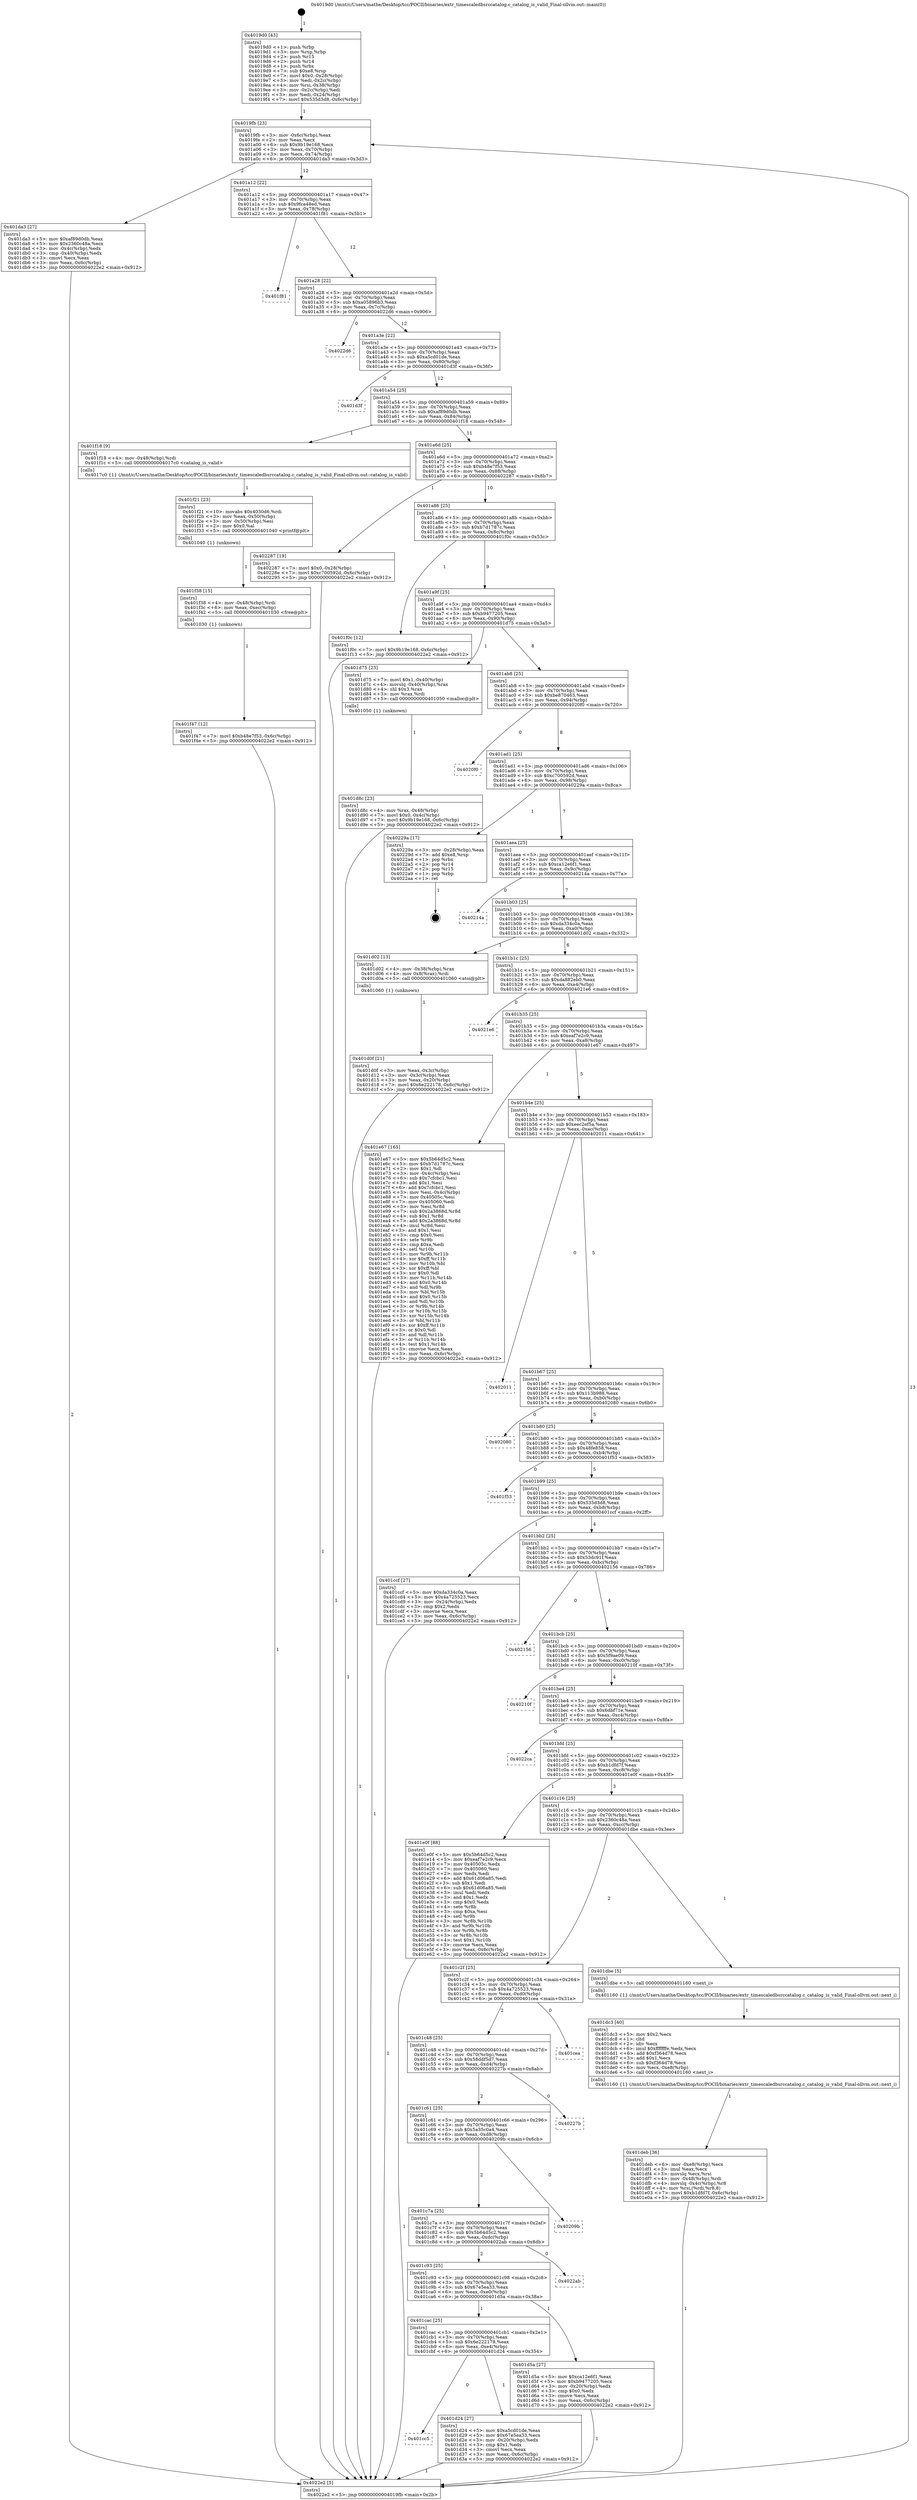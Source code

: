 digraph "0x4019d0" {
  label = "0x4019d0 (/mnt/c/Users/mathe/Desktop/tcc/POCII/binaries/extr_timescaledbsrccatalog.c_catalog_is_valid_Final-ollvm.out::main(0))"
  labelloc = "t"
  node[shape=record]

  Entry [label="",width=0.3,height=0.3,shape=circle,fillcolor=black,style=filled]
  "0x4019fb" [label="{
     0x4019fb [23]\l
     | [instrs]\l
     &nbsp;&nbsp;0x4019fb \<+3\>: mov -0x6c(%rbp),%eax\l
     &nbsp;&nbsp;0x4019fe \<+2\>: mov %eax,%ecx\l
     &nbsp;&nbsp;0x401a00 \<+6\>: sub $0x9b19e168,%ecx\l
     &nbsp;&nbsp;0x401a06 \<+3\>: mov %eax,-0x70(%rbp)\l
     &nbsp;&nbsp;0x401a09 \<+3\>: mov %ecx,-0x74(%rbp)\l
     &nbsp;&nbsp;0x401a0c \<+6\>: je 0000000000401da3 \<main+0x3d3\>\l
  }"]
  "0x401da3" [label="{
     0x401da3 [27]\l
     | [instrs]\l
     &nbsp;&nbsp;0x401da3 \<+5\>: mov $0xaf89d0db,%eax\l
     &nbsp;&nbsp;0x401da8 \<+5\>: mov $0x2360c48a,%ecx\l
     &nbsp;&nbsp;0x401dad \<+3\>: mov -0x4c(%rbp),%edx\l
     &nbsp;&nbsp;0x401db0 \<+3\>: cmp -0x40(%rbp),%edx\l
     &nbsp;&nbsp;0x401db3 \<+3\>: cmovl %ecx,%eax\l
     &nbsp;&nbsp;0x401db6 \<+3\>: mov %eax,-0x6c(%rbp)\l
     &nbsp;&nbsp;0x401db9 \<+5\>: jmp 00000000004022e2 \<main+0x912\>\l
  }"]
  "0x401a12" [label="{
     0x401a12 [22]\l
     | [instrs]\l
     &nbsp;&nbsp;0x401a12 \<+5\>: jmp 0000000000401a17 \<main+0x47\>\l
     &nbsp;&nbsp;0x401a17 \<+3\>: mov -0x70(%rbp),%eax\l
     &nbsp;&nbsp;0x401a1a \<+5\>: sub $0x9fca48ed,%eax\l
     &nbsp;&nbsp;0x401a1f \<+3\>: mov %eax,-0x78(%rbp)\l
     &nbsp;&nbsp;0x401a22 \<+6\>: je 0000000000401f81 \<main+0x5b1\>\l
  }"]
  Exit [label="",width=0.3,height=0.3,shape=circle,fillcolor=black,style=filled,peripheries=2]
  "0x401f81" [label="{
     0x401f81\l
  }", style=dashed]
  "0x401a28" [label="{
     0x401a28 [22]\l
     | [instrs]\l
     &nbsp;&nbsp;0x401a28 \<+5\>: jmp 0000000000401a2d \<main+0x5d\>\l
     &nbsp;&nbsp;0x401a2d \<+3\>: mov -0x70(%rbp),%eax\l
     &nbsp;&nbsp;0x401a30 \<+5\>: sub $0xa05896b3,%eax\l
     &nbsp;&nbsp;0x401a35 \<+3\>: mov %eax,-0x7c(%rbp)\l
     &nbsp;&nbsp;0x401a38 \<+6\>: je 00000000004022d6 \<main+0x906\>\l
  }"]
  "0x401f47" [label="{
     0x401f47 [12]\l
     | [instrs]\l
     &nbsp;&nbsp;0x401f47 \<+7\>: movl $0xb48e7f53,-0x6c(%rbp)\l
     &nbsp;&nbsp;0x401f4e \<+5\>: jmp 00000000004022e2 \<main+0x912\>\l
  }"]
  "0x4022d6" [label="{
     0x4022d6\l
  }", style=dashed]
  "0x401a3e" [label="{
     0x401a3e [22]\l
     | [instrs]\l
     &nbsp;&nbsp;0x401a3e \<+5\>: jmp 0000000000401a43 \<main+0x73\>\l
     &nbsp;&nbsp;0x401a43 \<+3\>: mov -0x70(%rbp),%eax\l
     &nbsp;&nbsp;0x401a46 \<+5\>: sub $0xa5cd01de,%eax\l
     &nbsp;&nbsp;0x401a4b \<+3\>: mov %eax,-0x80(%rbp)\l
     &nbsp;&nbsp;0x401a4e \<+6\>: je 0000000000401d3f \<main+0x36f\>\l
  }"]
  "0x401f38" [label="{
     0x401f38 [15]\l
     | [instrs]\l
     &nbsp;&nbsp;0x401f38 \<+4\>: mov -0x48(%rbp),%rdi\l
     &nbsp;&nbsp;0x401f3c \<+6\>: mov %eax,-0xec(%rbp)\l
     &nbsp;&nbsp;0x401f42 \<+5\>: call 0000000000401030 \<free@plt\>\l
     | [calls]\l
     &nbsp;&nbsp;0x401030 \{1\} (unknown)\l
  }"]
  "0x401d3f" [label="{
     0x401d3f\l
  }", style=dashed]
  "0x401a54" [label="{
     0x401a54 [25]\l
     | [instrs]\l
     &nbsp;&nbsp;0x401a54 \<+5\>: jmp 0000000000401a59 \<main+0x89\>\l
     &nbsp;&nbsp;0x401a59 \<+3\>: mov -0x70(%rbp),%eax\l
     &nbsp;&nbsp;0x401a5c \<+5\>: sub $0xaf89d0db,%eax\l
     &nbsp;&nbsp;0x401a61 \<+6\>: mov %eax,-0x84(%rbp)\l
     &nbsp;&nbsp;0x401a67 \<+6\>: je 0000000000401f18 \<main+0x548\>\l
  }"]
  "0x401f21" [label="{
     0x401f21 [23]\l
     | [instrs]\l
     &nbsp;&nbsp;0x401f21 \<+10\>: movabs $0x4030d6,%rdi\l
     &nbsp;&nbsp;0x401f2b \<+3\>: mov %eax,-0x50(%rbp)\l
     &nbsp;&nbsp;0x401f2e \<+3\>: mov -0x50(%rbp),%esi\l
     &nbsp;&nbsp;0x401f31 \<+2\>: mov $0x0,%al\l
     &nbsp;&nbsp;0x401f33 \<+5\>: call 0000000000401040 \<printf@plt\>\l
     | [calls]\l
     &nbsp;&nbsp;0x401040 \{1\} (unknown)\l
  }"]
  "0x401f18" [label="{
     0x401f18 [9]\l
     | [instrs]\l
     &nbsp;&nbsp;0x401f18 \<+4\>: mov -0x48(%rbp),%rdi\l
     &nbsp;&nbsp;0x401f1c \<+5\>: call 00000000004017c0 \<catalog_is_valid\>\l
     | [calls]\l
     &nbsp;&nbsp;0x4017c0 \{1\} (/mnt/c/Users/mathe/Desktop/tcc/POCII/binaries/extr_timescaledbsrccatalog.c_catalog_is_valid_Final-ollvm.out::catalog_is_valid)\l
  }"]
  "0x401a6d" [label="{
     0x401a6d [25]\l
     | [instrs]\l
     &nbsp;&nbsp;0x401a6d \<+5\>: jmp 0000000000401a72 \<main+0xa2\>\l
     &nbsp;&nbsp;0x401a72 \<+3\>: mov -0x70(%rbp),%eax\l
     &nbsp;&nbsp;0x401a75 \<+5\>: sub $0xb48e7f53,%eax\l
     &nbsp;&nbsp;0x401a7a \<+6\>: mov %eax,-0x88(%rbp)\l
     &nbsp;&nbsp;0x401a80 \<+6\>: je 0000000000402287 \<main+0x8b7\>\l
  }"]
  "0x401deb" [label="{
     0x401deb [36]\l
     | [instrs]\l
     &nbsp;&nbsp;0x401deb \<+6\>: mov -0xe8(%rbp),%ecx\l
     &nbsp;&nbsp;0x401df1 \<+3\>: imul %eax,%ecx\l
     &nbsp;&nbsp;0x401df4 \<+3\>: movslq %ecx,%rsi\l
     &nbsp;&nbsp;0x401df7 \<+4\>: mov -0x48(%rbp),%rdi\l
     &nbsp;&nbsp;0x401dfb \<+4\>: movslq -0x4c(%rbp),%r8\l
     &nbsp;&nbsp;0x401dff \<+4\>: mov %rsi,(%rdi,%r8,8)\l
     &nbsp;&nbsp;0x401e03 \<+7\>: movl $0xb1dfd7f,-0x6c(%rbp)\l
     &nbsp;&nbsp;0x401e0a \<+5\>: jmp 00000000004022e2 \<main+0x912\>\l
  }"]
  "0x402287" [label="{
     0x402287 [19]\l
     | [instrs]\l
     &nbsp;&nbsp;0x402287 \<+7\>: movl $0x0,-0x28(%rbp)\l
     &nbsp;&nbsp;0x40228e \<+7\>: movl $0xc700592d,-0x6c(%rbp)\l
     &nbsp;&nbsp;0x402295 \<+5\>: jmp 00000000004022e2 \<main+0x912\>\l
  }"]
  "0x401a86" [label="{
     0x401a86 [25]\l
     | [instrs]\l
     &nbsp;&nbsp;0x401a86 \<+5\>: jmp 0000000000401a8b \<main+0xbb\>\l
     &nbsp;&nbsp;0x401a8b \<+3\>: mov -0x70(%rbp),%eax\l
     &nbsp;&nbsp;0x401a8e \<+5\>: sub $0xb7d1787c,%eax\l
     &nbsp;&nbsp;0x401a93 \<+6\>: mov %eax,-0x8c(%rbp)\l
     &nbsp;&nbsp;0x401a99 \<+6\>: je 0000000000401f0c \<main+0x53c\>\l
  }"]
  "0x401dc3" [label="{
     0x401dc3 [40]\l
     | [instrs]\l
     &nbsp;&nbsp;0x401dc3 \<+5\>: mov $0x2,%ecx\l
     &nbsp;&nbsp;0x401dc8 \<+1\>: cltd\l
     &nbsp;&nbsp;0x401dc9 \<+2\>: idiv %ecx\l
     &nbsp;&nbsp;0x401dcb \<+6\>: imul $0xfffffffe,%edx,%ecx\l
     &nbsp;&nbsp;0x401dd1 \<+6\>: add $0xf364d78,%ecx\l
     &nbsp;&nbsp;0x401dd7 \<+3\>: add $0x1,%ecx\l
     &nbsp;&nbsp;0x401dda \<+6\>: sub $0xf364d78,%ecx\l
     &nbsp;&nbsp;0x401de0 \<+6\>: mov %ecx,-0xe8(%rbp)\l
     &nbsp;&nbsp;0x401de6 \<+5\>: call 0000000000401160 \<next_i\>\l
     | [calls]\l
     &nbsp;&nbsp;0x401160 \{1\} (/mnt/c/Users/mathe/Desktop/tcc/POCII/binaries/extr_timescaledbsrccatalog.c_catalog_is_valid_Final-ollvm.out::next_i)\l
  }"]
  "0x401f0c" [label="{
     0x401f0c [12]\l
     | [instrs]\l
     &nbsp;&nbsp;0x401f0c \<+7\>: movl $0x9b19e168,-0x6c(%rbp)\l
     &nbsp;&nbsp;0x401f13 \<+5\>: jmp 00000000004022e2 \<main+0x912\>\l
  }"]
  "0x401a9f" [label="{
     0x401a9f [25]\l
     | [instrs]\l
     &nbsp;&nbsp;0x401a9f \<+5\>: jmp 0000000000401aa4 \<main+0xd4\>\l
     &nbsp;&nbsp;0x401aa4 \<+3\>: mov -0x70(%rbp),%eax\l
     &nbsp;&nbsp;0x401aa7 \<+5\>: sub $0xb9477205,%eax\l
     &nbsp;&nbsp;0x401aac \<+6\>: mov %eax,-0x90(%rbp)\l
     &nbsp;&nbsp;0x401ab2 \<+6\>: je 0000000000401d75 \<main+0x3a5\>\l
  }"]
  "0x401d8c" [label="{
     0x401d8c [23]\l
     | [instrs]\l
     &nbsp;&nbsp;0x401d8c \<+4\>: mov %rax,-0x48(%rbp)\l
     &nbsp;&nbsp;0x401d90 \<+7\>: movl $0x0,-0x4c(%rbp)\l
     &nbsp;&nbsp;0x401d97 \<+7\>: movl $0x9b19e168,-0x6c(%rbp)\l
     &nbsp;&nbsp;0x401d9e \<+5\>: jmp 00000000004022e2 \<main+0x912\>\l
  }"]
  "0x401d75" [label="{
     0x401d75 [23]\l
     | [instrs]\l
     &nbsp;&nbsp;0x401d75 \<+7\>: movl $0x1,-0x40(%rbp)\l
     &nbsp;&nbsp;0x401d7c \<+4\>: movslq -0x40(%rbp),%rax\l
     &nbsp;&nbsp;0x401d80 \<+4\>: shl $0x3,%rax\l
     &nbsp;&nbsp;0x401d84 \<+3\>: mov %rax,%rdi\l
     &nbsp;&nbsp;0x401d87 \<+5\>: call 0000000000401050 \<malloc@plt\>\l
     | [calls]\l
     &nbsp;&nbsp;0x401050 \{1\} (unknown)\l
  }"]
  "0x401ab8" [label="{
     0x401ab8 [25]\l
     | [instrs]\l
     &nbsp;&nbsp;0x401ab8 \<+5\>: jmp 0000000000401abd \<main+0xed\>\l
     &nbsp;&nbsp;0x401abd \<+3\>: mov -0x70(%rbp),%eax\l
     &nbsp;&nbsp;0x401ac0 \<+5\>: sub $0xbe870463,%eax\l
     &nbsp;&nbsp;0x401ac5 \<+6\>: mov %eax,-0x94(%rbp)\l
     &nbsp;&nbsp;0x401acb \<+6\>: je 00000000004020f0 \<main+0x720\>\l
  }"]
  "0x401cc5" [label="{
     0x401cc5\l
  }", style=dashed]
  "0x4020f0" [label="{
     0x4020f0\l
  }", style=dashed]
  "0x401ad1" [label="{
     0x401ad1 [25]\l
     | [instrs]\l
     &nbsp;&nbsp;0x401ad1 \<+5\>: jmp 0000000000401ad6 \<main+0x106\>\l
     &nbsp;&nbsp;0x401ad6 \<+3\>: mov -0x70(%rbp),%eax\l
     &nbsp;&nbsp;0x401ad9 \<+5\>: sub $0xc700592d,%eax\l
     &nbsp;&nbsp;0x401ade \<+6\>: mov %eax,-0x98(%rbp)\l
     &nbsp;&nbsp;0x401ae4 \<+6\>: je 000000000040229a \<main+0x8ca\>\l
  }"]
  "0x401d24" [label="{
     0x401d24 [27]\l
     | [instrs]\l
     &nbsp;&nbsp;0x401d24 \<+5\>: mov $0xa5cd01de,%eax\l
     &nbsp;&nbsp;0x401d29 \<+5\>: mov $0x67e5ea33,%ecx\l
     &nbsp;&nbsp;0x401d2e \<+3\>: mov -0x20(%rbp),%edx\l
     &nbsp;&nbsp;0x401d31 \<+3\>: cmp $0x1,%edx\l
     &nbsp;&nbsp;0x401d34 \<+3\>: cmovl %ecx,%eax\l
     &nbsp;&nbsp;0x401d37 \<+3\>: mov %eax,-0x6c(%rbp)\l
     &nbsp;&nbsp;0x401d3a \<+5\>: jmp 00000000004022e2 \<main+0x912\>\l
  }"]
  "0x40229a" [label="{
     0x40229a [17]\l
     | [instrs]\l
     &nbsp;&nbsp;0x40229a \<+3\>: mov -0x28(%rbp),%eax\l
     &nbsp;&nbsp;0x40229d \<+7\>: add $0xe8,%rsp\l
     &nbsp;&nbsp;0x4022a4 \<+1\>: pop %rbx\l
     &nbsp;&nbsp;0x4022a5 \<+2\>: pop %r14\l
     &nbsp;&nbsp;0x4022a7 \<+2\>: pop %r15\l
     &nbsp;&nbsp;0x4022a9 \<+1\>: pop %rbp\l
     &nbsp;&nbsp;0x4022aa \<+1\>: ret\l
  }"]
  "0x401aea" [label="{
     0x401aea [25]\l
     | [instrs]\l
     &nbsp;&nbsp;0x401aea \<+5\>: jmp 0000000000401aef \<main+0x11f\>\l
     &nbsp;&nbsp;0x401aef \<+3\>: mov -0x70(%rbp),%eax\l
     &nbsp;&nbsp;0x401af2 \<+5\>: sub $0xca12e6f1,%eax\l
     &nbsp;&nbsp;0x401af7 \<+6\>: mov %eax,-0x9c(%rbp)\l
     &nbsp;&nbsp;0x401afd \<+6\>: je 000000000040214a \<main+0x77a\>\l
  }"]
  "0x401cac" [label="{
     0x401cac [25]\l
     | [instrs]\l
     &nbsp;&nbsp;0x401cac \<+5\>: jmp 0000000000401cb1 \<main+0x2e1\>\l
     &nbsp;&nbsp;0x401cb1 \<+3\>: mov -0x70(%rbp),%eax\l
     &nbsp;&nbsp;0x401cb4 \<+5\>: sub $0x6e222178,%eax\l
     &nbsp;&nbsp;0x401cb9 \<+6\>: mov %eax,-0xe4(%rbp)\l
     &nbsp;&nbsp;0x401cbf \<+6\>: je 0000000000401d24 \<main+0x354\>\l
  }"]
  "0x40214a" [label="{
     0x40214a\l
  }", style=dashed]
  "0x401b03" [label="{
     0x401b03 [25]\l
     | [instrs]\l
     &nbsp;&nbsp;0x401b03 \<+5\>: jmp 0000000000401b08 \<main+0x138\>\l
     &nbsp;&nbsp;0x401b08 \<+3\>: mov -0x70(%rbp),%eax\l
     &nbsp;&nbsp;0x401b0b \<+5\>: sub $0xda334c0a,%eax\l
     &nbsp;&nbsp;0x401b10 \<+6\>: mov %eax,-0xa0(%rbp)\l
     &nbsp;&nbsp;0x401b16 \<+6\>: je 0000000000401d02 \<main+0x332\>\l
  }"]
  "0x401d5a" [label="{
     0x401d5a [27]\l
     | [instrs]\l
     &nbsp;&nbsp;0x401d5a \<+5\>: mov $0xca12e6f1,%eax\l
     &nbsp;&nbsp;0x401d5f \<+5\>: mov $0xb9477205,%ecx\l
     &nbsp;&nbsp;0x401d64 \<+3\>: mov -0x20(%rbp),%edx\l
     &nbsp;&nbsp;0x401d67 \<+3\>: cmp $0x0,%edx\l
     &nbsp;&nbsp;0x401d6a \<+3\>: cmove %ecx,%eax\l
     &nbsp;&nbsp;0x401d6d \<+3\>: mov %eax,-0x6c(%rbp)\l
     &nbsp;&nbsp;0x401d70 \<+5\>: jmp 00000000004022e2 \<main+0x912\>\l
  }"]
  "0x401d02" [label="{
     0x401d02 [13]\l
     | [instrs]\l
     &nbsp;&nbsp;0x401d02 \<+4\>: mov -0x38(%rbp),%rax\l
     &nbsp;&nbsp;0x401d06 \<+4\>: mov 0x8(%rax),%rdi\l
     &nbsp;&nbsp;0x401d0a \<+5\>: call 0000000000401060 \<atoi@plt\>\l
     | [calls]\l
     &nbsp;&nbsp;0x401060 \{1\} (unknown)\l
  }"]
  "0x401b1c" [label="{
     0x401b1c [25]\l
     | [instrs]\l
     &nbsp;&nbsp;0x401b1c \<+5\>: jmp 0000000000401b21 \<main+0x151\>\l
     &nbsp;&nbsp;0x401b21 \<+3\>: mov -0x70(%rbp),%eax\l
     &nbsp;&nbsp;0x401b24 \<+5\>: sub $0xda882eb0,%eax\l
     &nbsp;&nbsp;0x401b29 \<+6\>: mov %eax,-0xa4(%rbp)\l
     &nbsp;&nbsp;0x401b2f \<+6\>: je 00000000004021e6 \<main+0x816\>\l
  }"]
  "0x401c93" [label="{
     0x401c93 [25]\l
     | [instrs]\l
     &nbsp;&nbsp;0x401c93 \<+5\>: jmp 0000000000401c98 \<main+0x2c8\>\l
     &nbsp;&nbsp;0x401c98 \<+3\>: mov -0x70(%rbp),%eax\l
     &nbsp;&nbsp;0x401c9b \<+5\>: sub $0x67e5ea33,%eax\l
     &nbsp;&nbsp;0x401ca0 \<+6\>: mov %eax,-0xe0(%rbp)\l
     &nbsp;&nbsp;0x401ca6 \<+6\>: je 0000000000401d5a \<main+0x38a\>\l
  }"]
  "0x4021e6" [label="{
     0x4021e6\l
  }", style=dashed]
  "0x401b35" [label="{
     0x401b35 [25]\l
     | [instrs]\l
     &nbsp;&nbsp;0x401b35 \<+5\>: jmp 0000000000401b3a \<main+0x16a\>\l
     &nbsp;&nbsp;0x401b3a \<+3\>: mov -0x70(%rbp),%eax\l
     &nbsp;&nbsp;0x401b3d \<+5\>: sub $0xeaf7e2c9,%eax\l
     &nbsp;&nbsp;0x401b42 \<+6\>: mov %eax,-0xa8(%rbp)\l
     &nbsp;&nbsp;0x401b48 \<+6\>: je 0000000000401e67 \<main+0x497\>\l
  }"]
  "0x4022ab" [label="{
     0x4022ab\l
  }", style=dashed]
  "0x401e67" [label="{
     0x401e67 [165]\l
     | [instrs]\l
     &nbsp;&nbsp;0x401e67 \<+5\>: mov $0x5b64d5c2,%eax\l
     &nbsp;&nbsp;0x401e6c \<+5\>: mov $0xb7d1787c,%ecx\l
     &nbsp;&nbsp;0x401e71 \<+2\>: mov $0x1,%dl\l
     &nbsp;&nbsp;0x401e73 \<+3\>: mov -0x4c(%rbp),%esi\l
     &nbsp;&nbsp;0x401e76 \<+6\>: sub $0x7cfcbc1,%esi\l
     &nbsp;&nbsp;0x401e7c \<+3\>: add $0x1,%esi\l
     &nbsp;&nbsp;0x401e7f \<+6\>: add $0x7cfcbc1,%esi\l
     &nbsp;&nbsp;0x401e85 \<+3\>: mov %esi,-0x4c(%rbp)\l
     &nbsp;&nbsp;0x401e88 \<+7\>: mov 0x40505c,%esi\l
     &nbsp;&nbsp;0x401e8f \<+7\>: mov 0x405060,%edi\l
     &nbsp;&nbsp;0x401e96 \<+3\>: mov %esi,%r8d\l
     &nbsp;&nbsp;0x401e99 \<+7\>: sub $0x2a3868d,%r8d\l
     &nbsp;&nbsp;0x401ea0 \<+4\>: sub $0x1,%r8d\l
     &nbsp;&nbsp;0x401ea4 \<+7\>: add $0x2a3868d,%r8d\l
     &nbsp;&nbsp;0x401eab \<+4\>: imul %r8d,%esi\l
     &nbsp;&nbsp;0x401eaf \<+3\>: and $0x1,%esi\l
     &nbsp;&nbsp;0x401eb2 \<+3\>: cmp $0x0,%esi\l
     &nbsp;&nbsp;0x401eb5 \<+4\>: sete %r9b\l
     &nbsp;&nbsp;0x401eb9 \<+3\>: cmp $0xa,%edi\l
     &nbsp;&nbsp;0x401ebc \<+4\>: setl %r10b\l
     &nbsp;&nbsp;0x401ec0 \<+3\>: mov %r9b,%r11b\l
     &nbsp;&nbsp;0x401ec3 \<+4\>: xor $0xff,%r11b\l
     &nbsp;&nbsp;0x401ec7 \<+3\>: mov %r10b,%bl\l
     &nbsp;&nbsp;0x401eca \<+3\>: xor $0xff,%bl\l
     &nbsp;&nbsp;0x401ecd \<+3\>: xor $0x0,%dl\l
     &nbsp;&nbsp;0x401ed0 \<+3\>: mov %r11b,%r14b\l
     &nbsp;&nbsp;0x401ed3 \<+4\>: and $0x0,%r14b\l
     &nbsp;&nbsp;0x401ed7 \<+3\>: and %dl,%r9b\l
     &nbsp;&nbsp;0x401eda \<+3\>: mov %bl,%r15b\l
     &nbsp;&nbsp;0x401edd \<+4\>: and $0x0,%r15b\l
     &nbsp;&nbsp;0x401ee1 \<+3\>: and %dl,%r10b\l
     &nbsp;&nbsp;0x401ee4 \<+3\>: or %r9b,%r14b\l
     &nbsp;&nbsp;0x401ee7 \<+3\>: or %r10b,%r15b\l
     &nbsp;&nbsp;0x401eea \<+3\>: xor %r15b,%r14b\l
     &nbsp;&nbsp;0x401eed \<+3\>: or %bl,%r11b\l
     &nbsp;&nbsp;0x401ef0 \<+4\>: xor $0xff,%r11b\l
     &nbsp;&nbsp;0x401ef4 \<+3\>: or $0x0,%dl\l
     &nbsp;&nbsp;0x401ef7 \<+3\>: and %dl,%r11b\l
     &nbsp;&nbsp;0x401efa \<+3\>: or %r11b,%r14b\l
     &nbsp;&nbsp;0x401efd \<+4\>: test $0x1,%r14b\l
     &nbsp;&nbsp;0x401f01 \<+3\>: cmovne %ecx,%eax\l
     &nbsp;&nbsp;0x401f04 \<+3\>: mov %eax,-0x6c(%rbp)\l
     &nbsp;&nbsp;0x401f07 \<+5\>: jmp 00000000004022e2 \<main+0x912\>\l
  }"]
  "0x401b4e" [label="{
     0x401b4e [25]\l
     | [instrs]\l
     &nbsp;&nbsp;0x401b4e \<+5\>: jmp 0000000000401b53 \<main+0x183\>\l
     &nbsp;&nbsp;0x401b53 \<+3\>: mov -0x70(%rbp),%eax\l
     &nbsp;&nbsp;0x401b56 \<+5\>: sub $0xeec2ef5a,%eax\l
     &nbsp;&nbsp;0x401b5b \<+6\>: mov %eax,-0xac(%rbp)\l
     &nbsp;&nbsp;0x401b61 \<+6\>: je 0000000000402011 \<main+0x641\>\l
  }"]
  "0x401c7a" [label="{
     0x401c7a [25]\l
     | [instrs]\l
     &nbsp;&nbsp;0x401c7a \<+5\>: jmp 0000000000401c7f \<main+0x2af\>\l
     &nbsp;&nbsp;0x401c7f \<+3\>: mov -0x70(%rbp),%eax\l
     &nbsp;&nbsp;0x401c82 \<+5\>: sub $0x5b64d5c2,%eax\l
     &nbsp;&nbsp;0x401c87 \<+6\>: mov %eax,-0xdc(%rbp)\l
     &nbsp;&nbsp;0x401c8d \<+6\>: je 00000000004022ab \<main+0x8db\>\l
  }"]
  "0x402011" [label="{
     0x402011\l
  }", style=dashed]
  "0x401b67" [label="{
     0x401b67 [25]\l
     | [instrs]\l
     &nbsp;&nbsp;0x401b67 \<+5\>: jmp 0000000000401b6c \<main+0x19c\>\l
     &nbsp;&nbsp;0x401b6c \<+3\>: mov -0x70(%rbp),%eax\l
     &nbsp;&nbsp;0x401b6f \<+5\>: sub $0x113b988,%eax\l
     &nbsp;&nbsp;0x401b74 \<+6\>: mov %eax,-0xb0(%rbp)\l
     &nbsp;&nbsp;0x401b7a \<+6\>: je 0000000000402080 \<main+0x6b0\>\l
  }"]
  "0x40209b" [label="{
     0x40209b\l
  }", style=dashed]
  "0x402080" [label="{
     0x402080\l
  }", style=dashed]
  "0x401b80" [label="{
     0x401b80 [25]\l
     | [instrs]\l
     &nbsp;&nbsp;0x401b80 \<+5\>: jmp 0000000000401b85 \<main+0x1b5\>\l
     &nbsp;&nbsp;0x401b85 \<+3\>: mov -0x70(%rbp),%eax\l
     &nbsp;&nbsp;0x401b88 \<+5\>: sub $0x48fe858,%eax\l
     &nbsp;&nbsp;0x401b8d \<+6\>: mov %eax,-0xb4(%rbp)\l
     &nbsp;&nbsp;0x401b93 \<+6\>: je 0000000000401f53 \<main+0x583\>\l
  }"]
  "0x401c61" [label="{
     0x401c61 [25]\l
     | [instrs]\l
     &nbsp;&nbsp;0x401c61 \<+5\>: jmp 0000000000401c66 \<main+0x296\>\l
     &nbsp;&nbsp;0x401c66 \<+3\>: mov -0x70(%rbp),%eax\l
     &nbsp;&nbsp;0x401c69 \<+5\>: sub $0x5a35c0a4,%eax\l
     &nbsp;&nbsp;0x401c6e \<+6\>: mov %eax,-0xd8(%rbp)\l
     &nbsp;&nbsp;0x401c74 \<+6\>: je 000000000040209b \<main+0x6cb\>\l
  }"]
  "0x401f53" [label="{
     0x401f53\l
  }", style=dashed]
  "0x401b99" [label="{
     0x401b99 [25]\l
     | [instrs]\l
     &nbsp;&nbsp;0x401b99 \<+5\>: jmp 0000000000401b9e \<main+0x1ce\>\l
     &nbsp;&nbsp;0x401b9e \<+3\>: mov -0x70(%rbp),%eax\l
     &nbsp;&nbsp;0x401ba1 \<+5\>: sub $0x535d3d8,%eax\l
     &nbsp;&nbsp;0x401ba6 \<+6\>: mov %eax,-0xb8(%rbp)\l
     &nbsp;&nbsp;0x401bac \<+6\>: je 0000000000401ccf \<main+0x2ff\>\l
  }"]
  "0x40227b" [label="{
     0x40227b\l
  }", style=dashed]
  "0x401ccf" [label="{
     0x401ccf [27]\l
     | [instrs]\l
     &nbsp;&nbsp;0x401ccf \<+5\>: mov $0xda334c0a,%eax\l
     &nbsp;&nbsp;0x401cd4 \<+5\>: mov $0x4a725523,%ecx\l
     &nbsp;&nbsp;0x401cd9 \<+3\>: mov -0x24(%rbp),%edx\l
     &nbsp;&nbsp;0x401cdc \<+3\>: cmp $0x2,%edx\l
     &nbsp;&nbsp;0x401cdf \<+3\>: cmovne %ecx,%eax\l
     &nbsp;&nbsp;0x401ce2 \<+3\>: mov %eax,-0x6c(%rbp)\l
     &nbsp;&nbsp;0x401ce5 \<+5\>: jmp 00000000004022e2 \<main+0x912\>\l
  }"]
  "0x401bb2" [label="{
     0x401bb2 [25]\l
     | [instrs]\l
     &nbsp;&nbsp;0x401bb2 \<+5\>: jmp 0000000000401bb7 \<main+0x1e7\>\l
     &nbsp;&nbsp;0x401bb7 \<+3\>: mov -0x70(%rbp),%eax\l
     &nbsp;&nbsp;0x401bba \<+5\>: sub $0x53dc91f,%eax\l
     &nbsp;&nbsp;0x401bbf \<+6\>: mov %eax,-0xbc(%rbp)\l
     &nbsp;&nbsp;0x401bc5 \<+6\>: je 0000000000402156 \<main+0x786\>\l
  }"]
  "0x4022e2" [label="{
     0x4022e2 [5]\l
     | [instrs]\l
     &nbsp;&nbsp;0x4022e2 \<+5\>: jmp 00000000004019fb \<main+0x2b\>\l
  }"]
  "0x4019d0" [label="{
     0x4019d0 [43]\l
     | [instrs]\l
     &nbsp;&nbsp;0x4019d0 \<+1\>: push %rbp\l
     &nbsp;&nbsp;0x4019d1 \<+3\>: mov %rsp,%rbp\l
     &nbsp;&nbsp;0x4019d4 \<+2\>: push %r15\l
     &nbsp;&nbsp;0x4019d6 \<+2\>: push %r14\l
     &nbsp;&nbsp;0x4019d8 \<+1\>: push %rbx\l
     &nbsp;&nbsp;0x4019d9 \<+7\>: sub $0xe8,%rsp\l
     &nbsp;&nbsp;0x4019e0 \<+7\>: movl $0x0,-0x28(%rbp)\l
     &nbsp;&nbsp;0x4019e7 \<+3\>: mov %edi,-0x2c(%rbp)\l
     &nbsp;&nbsp;0x4019ea \<+4\>: mov %rsi,-0x38(%rbp)\l
     &nbsp;&nbsp;0x4019ee \<+3\>: mov -0x2c(%rbp),%edi\l
     &nbsp;&nbsp;0x4019f1 \<+3\>: mov %edi,-0x24(%rbp)\l
     &nbsp;&nbsp;0x4019f4 \<+7\>: movl $0x535d3d8,-0x6c(%rbp)\l
  }"]
  "0x401d0f" [label="{
     0x401d0f [21]\l
     | [instrs]\l
     &nbsp;&nbsp;0x401d0f \<+3\>: mov %eax,-0x3c(%rbp)\l
     &nbsp;&nbsp;0x401d12 \<+3\>: mov -0x3c(%rbp),%eax\l
     &nbsp;&nbsp;0x401d15 \<+3\>: mov %eax,-0x20(%rbp)\l
     &nbsp;&nbsp;0x401d18 \<+7\>: movl $0x6e222178,-0x6c(%rbp)\l
     &nbsp;&nbsp;0x401d1f \<+5\>: jmp 00000000004022e2 \<main+0x912\>\l
  }"]
  "0x401c48" [label="{
     0x401c48 [25]\l
     | [instrs]\l
     &nbsp;&nbsp;0x401c48 \<+5\>: jmp 0000000000401c4d \<main+0x27d\>\l
     &nbsp;&nbsp;0x401c4d \<+3\>: mov -0x70(%rbp),%eax\l
     &nbsp;&nbsp;0x401c50 \<+5\>: sub $0x58ddf5d7,%eax\l
     &nbsp;&nbsp;0x401c55 \<+6\>: mov %eax,-0xd4(%rbp)\l
     &nbsp;&nbsp;0x401c5b \<+6\>: je 000000000040227b \<main+0x8ab\>\l
  }"]
  "0x402156" [label="{
     0x402156\l
  }", style=dashed]
  "0x401bcb" [label="{
     0x401bcb [25]\l
     | [instrs]\l
     &nbsp;&nbsp;0x401bcb \<+5\>: jmp 0000000000401bd0 \<main+0x200\>\l
     &nbsp;&nbsp;0x401bd0 \<+3\>: mov -0x70(%rbp),%eax\l
     &nbsp;&nbsp;0x401bd3 \<+5\>: sub $0x5f9ae09,%eax\l
     &nbsp;&nbsp;0x401bd8 \<+6\>: mov %eax,-0xc0(%rbp)\l
     &nbsp;&nbsp;0x401bde \<+6\>: je 000000000040210f \<main+0x73f\>\l
  }"]
  "0x401cea" [label="{
     0x401cea\l
  }", style=dashed]
  "0x40210f" [label="{
     0x40210f\l
  }", style=dashed]
  "0x401be4" [label="{
     0x401be4 [25]\l
     | [instrs]\l
     &nbsp;&nbsp;0x401be4 \<+5\>: jmp 0000000000401be9 \<main+0x219\>\l
     &nbsp;&nbsp;0x401be9 \<+3\>: mov -0x70(%rbp),%eax\l
     &nbsp;&nbsp;0x401bec \<+5\>: sub $0x6dbf71e,%eax\l
     &nbsp;&nbsp;0x401bf1 \<+6\>: mov %eax,-0xc4(%rbp)\l
     &nbsp;&nbsp;0x401bf7 \<+6\>: je 00000000004022ca \<main+0x8fa\>\l
  }"]
  "0x401c2f" [label="{
     0x401c2f [25]\l
     | [instrs]\l
     &nbsp;&nbsp;0x401c2f \<+5\>: jmp 0000000000401c34 \<main+0x264\>\l
     &nbsp;&nbsp;0x401c34 \<+3\>: mov -0x70(%rbp),%eax\l
     &nbsp;&nbsp;0x401c37 \<+5\>: sub $0x4a725523,%eax\l
     &nbsp;&nbsp;0x401c3c \<+6\>: mov %eax,-0xd0(%rbp)\l
     &nbsp;&nbsp;0x401c42 \<+6\>: je 0000000000401cea \<main+0x31a\>\l
  }"]
  "0x4022ca" [label="{
     0x4022ca\l
  }", style=dashed]
  "0x401bfd" [label="{
     0x401bfd [25]\l
     | [instrs]\l
     &nbsp;&nbsp;0x401bfd \<+5\>: jmp 0000000000401c02 \<main+0x232\>\l
     &nbsp;&nbsp;0x401c02 \<+3\>: mov -0x70(%rbp),%eax\l
     &nbsp;&nbsp;0x401c05 \<+5\>: sub $0xb1dfd7f,%eax\l
     &nbsp;&nbsp;0x401c0a \<+6\>: mov %eax,-0xc8(%rbp)\l
     &nbsp;&nbsp;0x401c10 \<+6\>: je 0000000000401e0f \<main+0x43f\>\l
  }"]
  "0x401dbe" [label="{
     0x401dbe [5]\l
     | [instrs]\l
     &nbsp;&nbsp;0x401dbe \<+5\>: call 0000000000401160 \<next_i\>\l
     | [calls]\l
     &nbsp;&nbsp;0x401160 \{1\} (/mnt/c/Users/mathe/Desktop/tcc/POCII/binaries/extr_timescaledbsrccatalog.c_catalog_is_valid_Final-ollvm.out::next_i)\l
  }"]
  "0x401e0f" [label="{
     0x401e0f [88]\l
     | [instrs]\l
     &nbsp;&nbsp;0x401e0f \<+5\>: mov $0x5b64d5c2,%eax\l
     &nbsp;&nbsp;0x401e14 \<+5\>: mov $0xeaf7e2c9,%ecx\l
     &nbsp;&nbsp;0x401e19 \<+7\>: mov 0x40505c,%edx\l
     &nbsp;&nbsp;0x401e20 \<+7\>: mov 0x405060,%esi\l
     &nbsp;&nbsp;0x401e27 \<+2\>: mov %edx,%edi\l
     &nbsp;&nbsp;0x401e29 \<+6\>: add $0x61d06a85,%edi\l
     &nbsp;&nbsp;0x401e2f \<+3\>: sub $0x1,%edi\l
     &nbsp;&nbsp;0x401e32 \<+6\>: sub $0x61d06a85,%edi\l
     &nbsp;&nbsp;0x401e38 \<+3\>: imul %edi,%edx\l
     &nbsp;&nbsp;0x401e3b \<+3\>: and $0x1,%edx\l
     &nbsp;&nbsp;0x401e3e \<+3\>: cmp $0x0,%edx\l
     &nbsp;&nbsp;0x401e41 \<+4\>: sete %r8b\l
     &nbsp;&nbsp;0x401e45 \<+3\>: cmp $0xa,%esi\l
     &nbsp;&nbsp;0x401e48 \<+4\>: setl %r9b\l
     &nbsp;&nbsp;0x401e4c \<+3\>: mov %r8b,%r10b\l
     &nbsp;&nbsp;0x401e4f \<+3\>: and %r9b,%r10b\l
     &nbsp;&nbsp;0x401e52 \<+3\>: xor %r9b,%r8b\l
     &nbsp;&nbsp;0x401e55 \<+3\>: or %r8b,%r10b\l
     &nbsp;&nbsp;0x401e58 \<+4\>: test $0x1,%r10b\l
     &nbsp;&nbsp;0x401e5c \<+3\>: cmovne %ecx,%eax\l
     &nbsp;&nbsp;0x401e5f \<+3\>: mov %eax,-0x6c(%rbp)\l
     &nbsp;&nbsp;0x401e62 \<+5\>: jmp 00000000004022e2 \<main+0x912\>\l
  }"]
  "0x401c16" [label="{
     0x401c16 [25]\l
     | [instrs]\l
     &nbsp;&nbsp;0x401c16 \<+5\>: jmp 0000000000401c1b \<main+0x24b\>\l
     &nbsp;&nbsp;0x401c1b \<+3\>: mov -0x70(%rbp),%eax\l
     &nbsp;&nbsp;0x401c1e \<+5\>: sub $0x2360c48a,%eax\l
     &nbsp;&nbsp;0x401c23 \<+6\>: mov %eax,-0xcc(%rbp)\l
     &nbsp;&nbsp;0x401c29 \<+6\>: je 0000000000401dbe \<main+0x3ee\>\l
  }"]
  Entry -> "0x4019d0" [label=" 1"]
  "0x4019fb" -> "0x401da3" [label=" 2"]
  "0x4019fb" -> "0x401a12" [label=" 12"]
  "0x40229a" -> Exit [label=" 1"]
  "0x401a12" -> "0x401f81" [label=" 0"]
  "0x401a12" -> "0x401a28" [label=" 12"]
  "0x402287" -> "0x4022e2" [label=" 1"]
  "0x401a28" -> "0x4022d6" [label=" 0"]
  "0x401a28" -> "0x401a3e" [label=" 12"]
  "0x401f47" -> "0x4022e2" [label=" 1"]
  "0x401a3e" -> "0x401d3f" [label=" 0"]
  "0x401a3e" -> "0x401a54" [label=" 12"]
  "0x401f38" -> "0x401f47" [label=" 1"]
  "0x401a54" -> "0x401f18" [label=" 1"]
  "0x401a54" -> "0x401a6d" [label=" 11"]
  "0x401f21" -> "0x401f38" [label=" 1"]
  "0x401a6d" -> "0x402287" [label=" 1"]
  "0x401a6d" -> "0x401a86" [label=" 10"]
  "0x401f18" -> "0x401f21" [label=" 1"]
  "0x401a86" -> "0x401f0c" [label=" 1"]
  "0x401a86" -> "0x401a9f" [label=" 9"]
  "0x401f0c" -> "0x4022e2" [label=" 1"]
  "0x401a9f" -> "0x401d75" [label=" 1"]
  "0x401a9f" -> "0x401ab8" [label=" 8"]
  "0x401e67" -> "0x4022e2" [label=" 1"]
  "0x401ab8" -> "0x4020f0" [label=" 0"]
  "0x401ab8" -> "0x401ad1" [label=" 8"]
  "0x401e0f" -> "0x4022e2" [label=" 1"]
  "0x401ad1" -> "0x40229a" [label=" 1"]
  "0x401ad1" -> "0x401aea" [label=" 7"]
  "0x401deb" -> "0x4022e2" [label=" 1"]
  "0x401aea" -> "0x40214a" [label=" 0"]
  "0x401aea" -> "0x401b03" [label=" 7"]
  "0x401dbe" -> "0x401dc3" [label=" 1"]
  "0x401b03" -> "0x401d02" [label=" 1"]
  "0x401b03" -> "0x401b1c" [label=" 6"]
  "0x401da3" -> "0x4022e2" [label=" 2"]
  "0x401b1c" -> "0x4021e6" [label=" 0"]
  "0x401b1c" -> "0x401b35" [label=" 6"]
  "0x401d75" -> "0x401d8c" [label=" 1"]
  "0x401b35" -> "0x401e67" [label=" 1"]
  "0x401b35" -> "0x401b4e" [label=" 5"]
  "0x401d5a" -> "0x4022e2" [label=" 1"]
  "0x401b4e" -> "0x402011" [label=" 0"]
  "0x401b4e" -> "0x401b67" [label=" 5"]
  "0x401cac" -> "0x401cc5" [label=" 0"]
  "0x401b67" -> "0x402080" [label=" 0"]
  "0x401b67" -> "0x401b80" [label=" 5"]
  "0x401cac" -> "0x401d24" [label=" 1"]
  "0x401b80" -> "0x401f53" [label=" 0"]
  "0x401b80" -> "0x401b99" [label=" 5"]
  "0x401c93" -> "0x401cac" [label=" 1"]
  "0x401b99" -> "0x401ccf" [label=" 1"]
  "0x401b99" -> "0x401bb2" [label=" 4"]
  "0x401ccf" -> "0x4022e2" [label=" 1"]
  "0x4019d0" -> "0x4019fb" [label=" 1"]
  "0x4022e2" -> "0x4019fb" [label=" 13"]
  "0x401d02" -> "0x401d0f" [label=" 1"]
  "0x401d0f" -> "0x4022e2" [label=" 1"]
  "0x401c93" -> "0x401d5a" [label=" 1"]
  "0x401bb2" -> "0x402156" [label=" 0"]
  "0x401bb2" -> "0x401bcb" [label=" 4"]
  "0x401c7a" -> "0x401c93" [label=" 2"]
  "0x401bcb" -> "0x40210f" [label=" 0"]
  "0x401bcb" -> "0x401be4" [label=" 4"]
  "0x401c7a" -> "0x4022ab" [label=" 0"]
  "0x401be4" -> "0x4022ca" [label=" 0"]
  "0x401be4" -> "0x401bfd" [label=" 4"]
  "0x401c61" -> "0x401c7a" [label=" 2"]
  "0x401bfd" -> "0x401e0f" [label=" 1"]
  "0x401bfd" -> "0x401c16" [label=" 3"]
  "0x401c61" -> "0x40209b" [label=" 0"]
  "0x401c16" -> "0x401dbe" [label=" 1"]
  "0x401c16" -> "0x401c2f" [label=" 2"]
  "0x401d24" -> "0x4022e2" [label=" 1"]
  "0x401c2f" -> "0x401cea" [label=" 0"]
  "0x401c2f" -> "0x401c48" [label=" 2"]
  "0x401d8c" -> "0x4022e2" [label=" 1"]
  "0x401c48" -> "0x40227b" [label=" 0"]
  "0x401c48" -> "0x401c61" [label=" 2"]
  "0x401dc3" -> "0x401deb" [label=" 1"]
}
